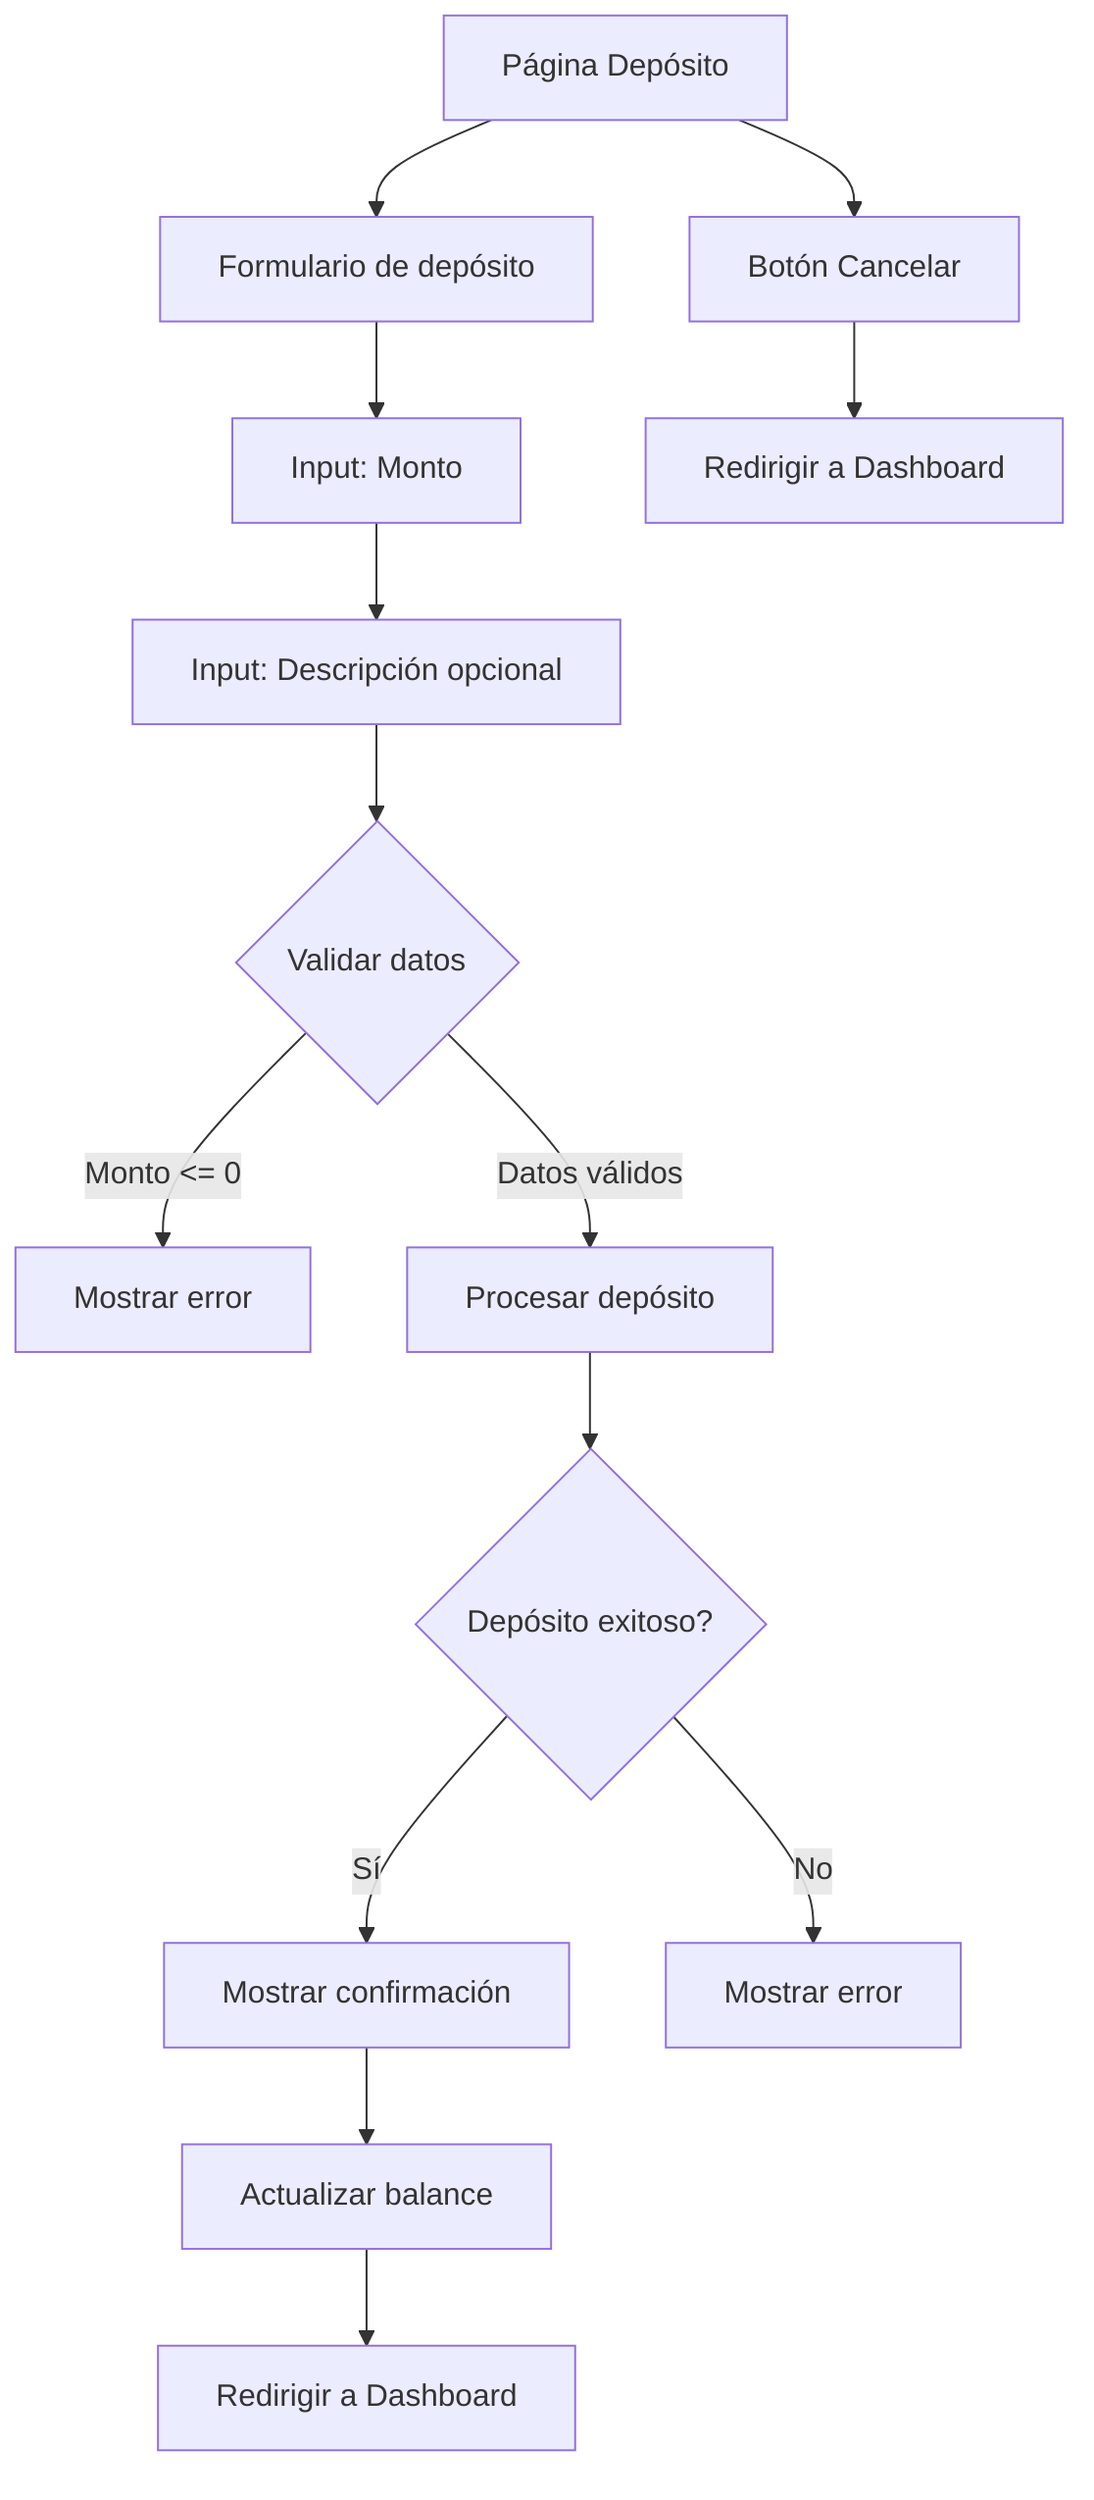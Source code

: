 flowchart TD
    A[Página Depósito] --> B[Formulario de depósito]
    B --> C[Input: Monto]
    C --> D[Input: Descripción opcional]
    D --> E{Validar datos}
    E -->|Monto <= 0| F[Mostrar error]
    E -->|Datos válidos| G[Procesar depósito]
    G --> H{Depósito exitoso?}
    H -->|Sí| I[Mostrar confirmación]
    H -->|No| J[Mostrar error]
    I --> K[Actualizar balance]
    K --> L[Redirigir a Dashboard]
    A --> M[Botón Cancelar]
    M --> N[Redirigir a Dashboard]